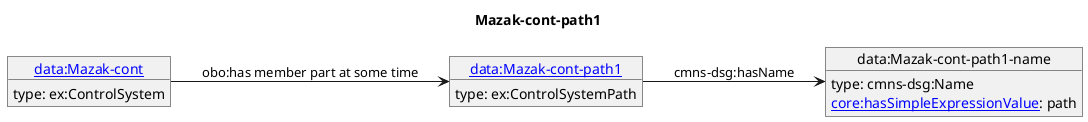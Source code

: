 @startuml
skinparam linetype polyline
left to right direction
title Mazak-cont-path1
object "[[./Mazak-cont-path1.html data:Mazak-cont-path1]]" as o1 {
 type: ex:ControlSystemPath 
}
object "data:Mazak-cont-path1-name" as o2 {
 type: cmns-dsg:Name 
}
object "[[./Mazak-cont.html data:Mazak-cont]]" as o3 {
 type: ex:ControlSystem 
}
o1 --> o2 : cmns-dsg:hasName
o2 : [[https://spec.industrialontologies.org/ontology/core/Core/hasSimpleExpressionValue core:hasSimpleExpressionValue]]: path
o3 --> o1 : obo:has member part at some time
@enduml
